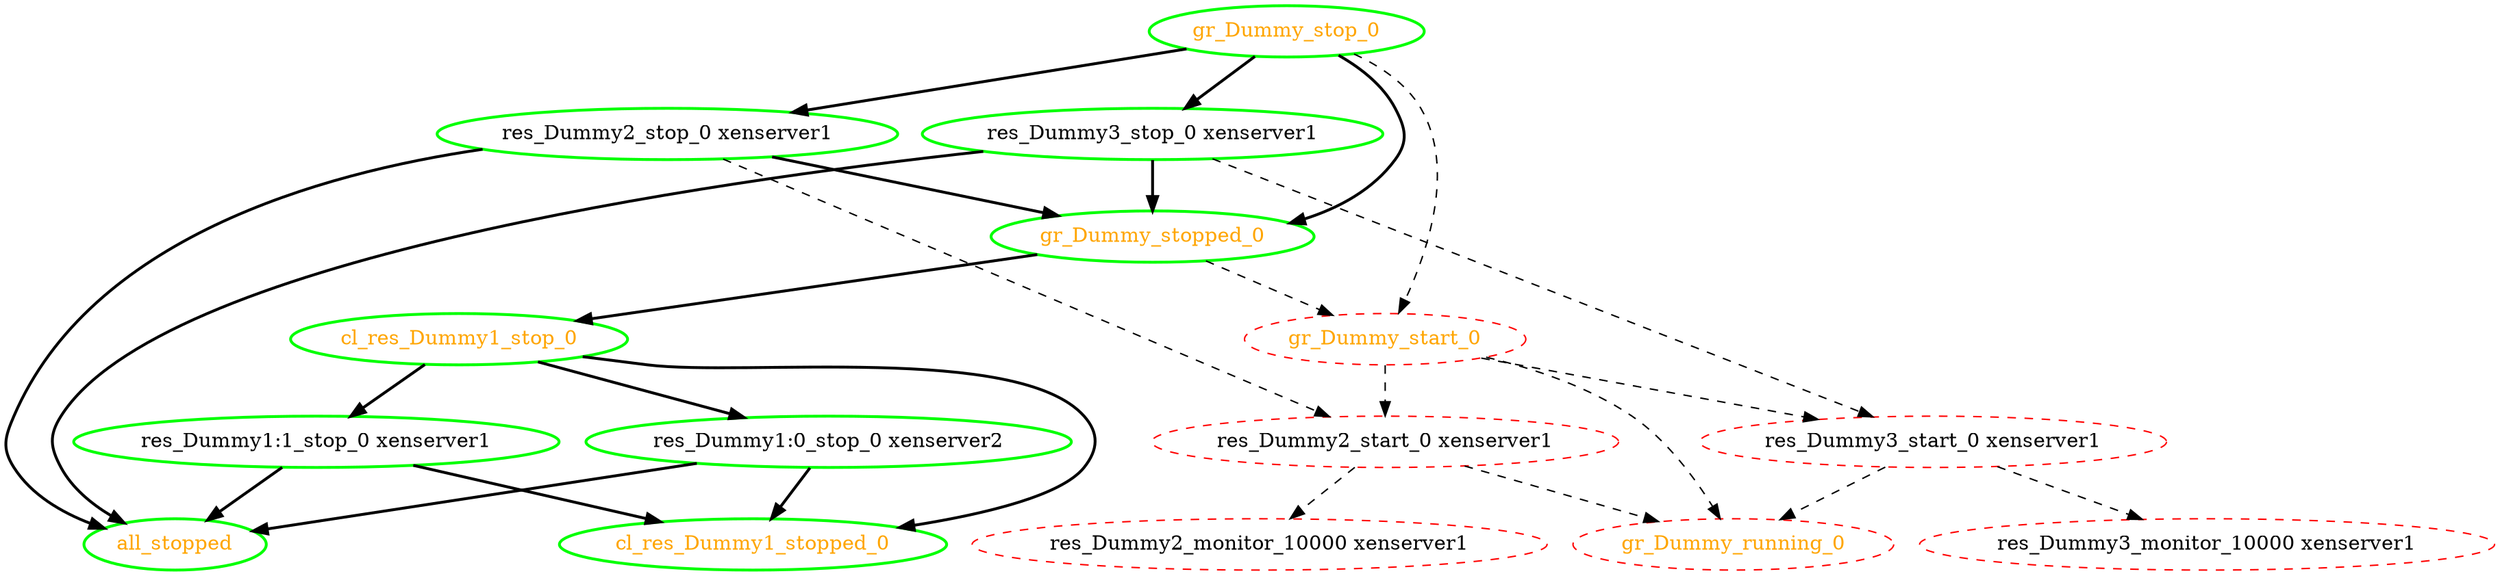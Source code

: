 digraph "g" {
"all_stopped" [ style=bold color="green" fontcolor="orange"  ]
"cl_res_Dummy1_stop_0" -> "cl_res_Dummy1_stopped_0" [ style = bold]
"cl_res_Dummy1_stop_0" -> "res_Dummy1:0_stop_0 xenserver2" [ style = bold]
"cl_res_Dummy1_stop_0" -> "res_Dummy1:1_stop_0 xenserver1" [ style = bold]
"cl_res_Dummy1_stop_0" [ style=bold color="green" fontcolor="orange"  ]
"cl_res_Dummy1_stopped_0" [ style=bold color="green" fontcolor="orange"  ]
"gr_Dummy_running_0" [ style=dashed color="red" fontcolor="orange"  ]
"gr_Dummy_start_0" -> "gr_Dummy_running_0" [ style = dashed]
"gr_Dummy_start_0" -> "res_Dummy2_start_0 xenserver1" [ style = dashed]
"gr_Dummy_start_0" -> "res_Dummy3_start_0 xenserver1" [ style = dashed]
"gr_Dummy_start_0" [ style=dashed color="red" fontcolor="orange"  ]
"gr_Dummy_stop_0" -> "gr_Dummy_start_0" [ style = dashed]
"gr_Dummy_stop_0" -> "gr_Dummy_stopped_0" [ style = bold]
"gr_Dummy_stop_0" -> "res_Dummy2_stop_0 xenserver1" [ style = bold]
"gr_Dummy_stop_0" -> "res_Dummy3_stop_0 xenserver1" [ style = bold]
"gr_Dummy_stop_0" [ style=bold color="green" fontcolor="orange"  ]
"gr_Dummy_stopped_0" -> "cl_res_Dummy1_stop_0" [ style = bold]
"gr_Dummy_stopped_0" -> "gr_Dummy_start_0" [ style = dashed]
"gr_Dummy_stopped_0" [ style=bold color="green" fontcolor="orange"  ]
"res_Dummy1:0_stop_0 xenserver2" -> "all_stopped" [ style = bold]
"res_Dummy1:0_stop_0 xenserver2" -> "cl_res_Dummy1_stopped_0" [ style = bold]
"res_Dummy1:0_stop_0 xenserver2" [ style=bold color="green" fontcolor="black"  ]
"res_Dummy1:1_stop_0 xenserver1" -> "all_stopped" [ style = bold]
"res_Dummy1:1_stop_0 xenserver1" -> "cl_res_Dummy1_stopped_0" [ style = bold]
"res_Dummy1:1_stop_0 xenserver1" [ style=bold color="green" fontcolor="black"  ]
"res_Dummy2_monitor_10000 xenserver1" [ style=dashed color="red" fontcolor="black"  ]
"res_Dummy2_start_0 xenserver1" -> "gr_Dummy_running_0" [ style = dashed]
"res_Dummy2_start_0 xenserver1" -> "res_Dummy2_monitor_10000 xenserver1" [ style = dashed]
"res_Dummy2_start_0 xenserver1" [ style=dashed color="red" fontcolor="black"  ]
"res_Dummy2_stop_0 xenserver1" -> "all_stopped" [ style = bold]
"res_Dummy2_stop_0 xenserver1" -> "gr_Dummy_stopped_0" [ style = bold]
"res_Dummy2_stop_0 xenserver1" -> "res_Dummy2_start_0 xenserver1" [ style = dashed]
"res_Dummy2_stop_0 xenserver1" [ style=bold color="green" fontcolor="black"  ]
"res_Dummy3_monitor_10000 xenserver1" [ style=dashed color="red" fontcolor="black"  ]
"res_Dummy3_start_0 xenserver1" -> "gr_Dummy_running_0" [ style = dashed]
"res_Dummy3_start_0 xenserver1" -> "res_Dummy3_monitor_10000 xenserver1" [ style = dashed]
"res_Dummy3_start_0 xenserver1" [ style=dashed color="red" fontcolor="black"  ]
"res_Dummy3_stop_0 xenserver1" -> "all_stopped" [ style = bold]
"res_Dummy3_stop_0 xenserver1" -> "gr_Dummy_stopped_0" [ style = bold]
"res_Dummy3_stop_0 xenserver1" -> "res_Dummy3_start_0 xenserver1" [ style = dashed]
"res_Dummy3_stop_0 xenserver1" [ style=bold color="green" fontcolor="black"  ]
}

